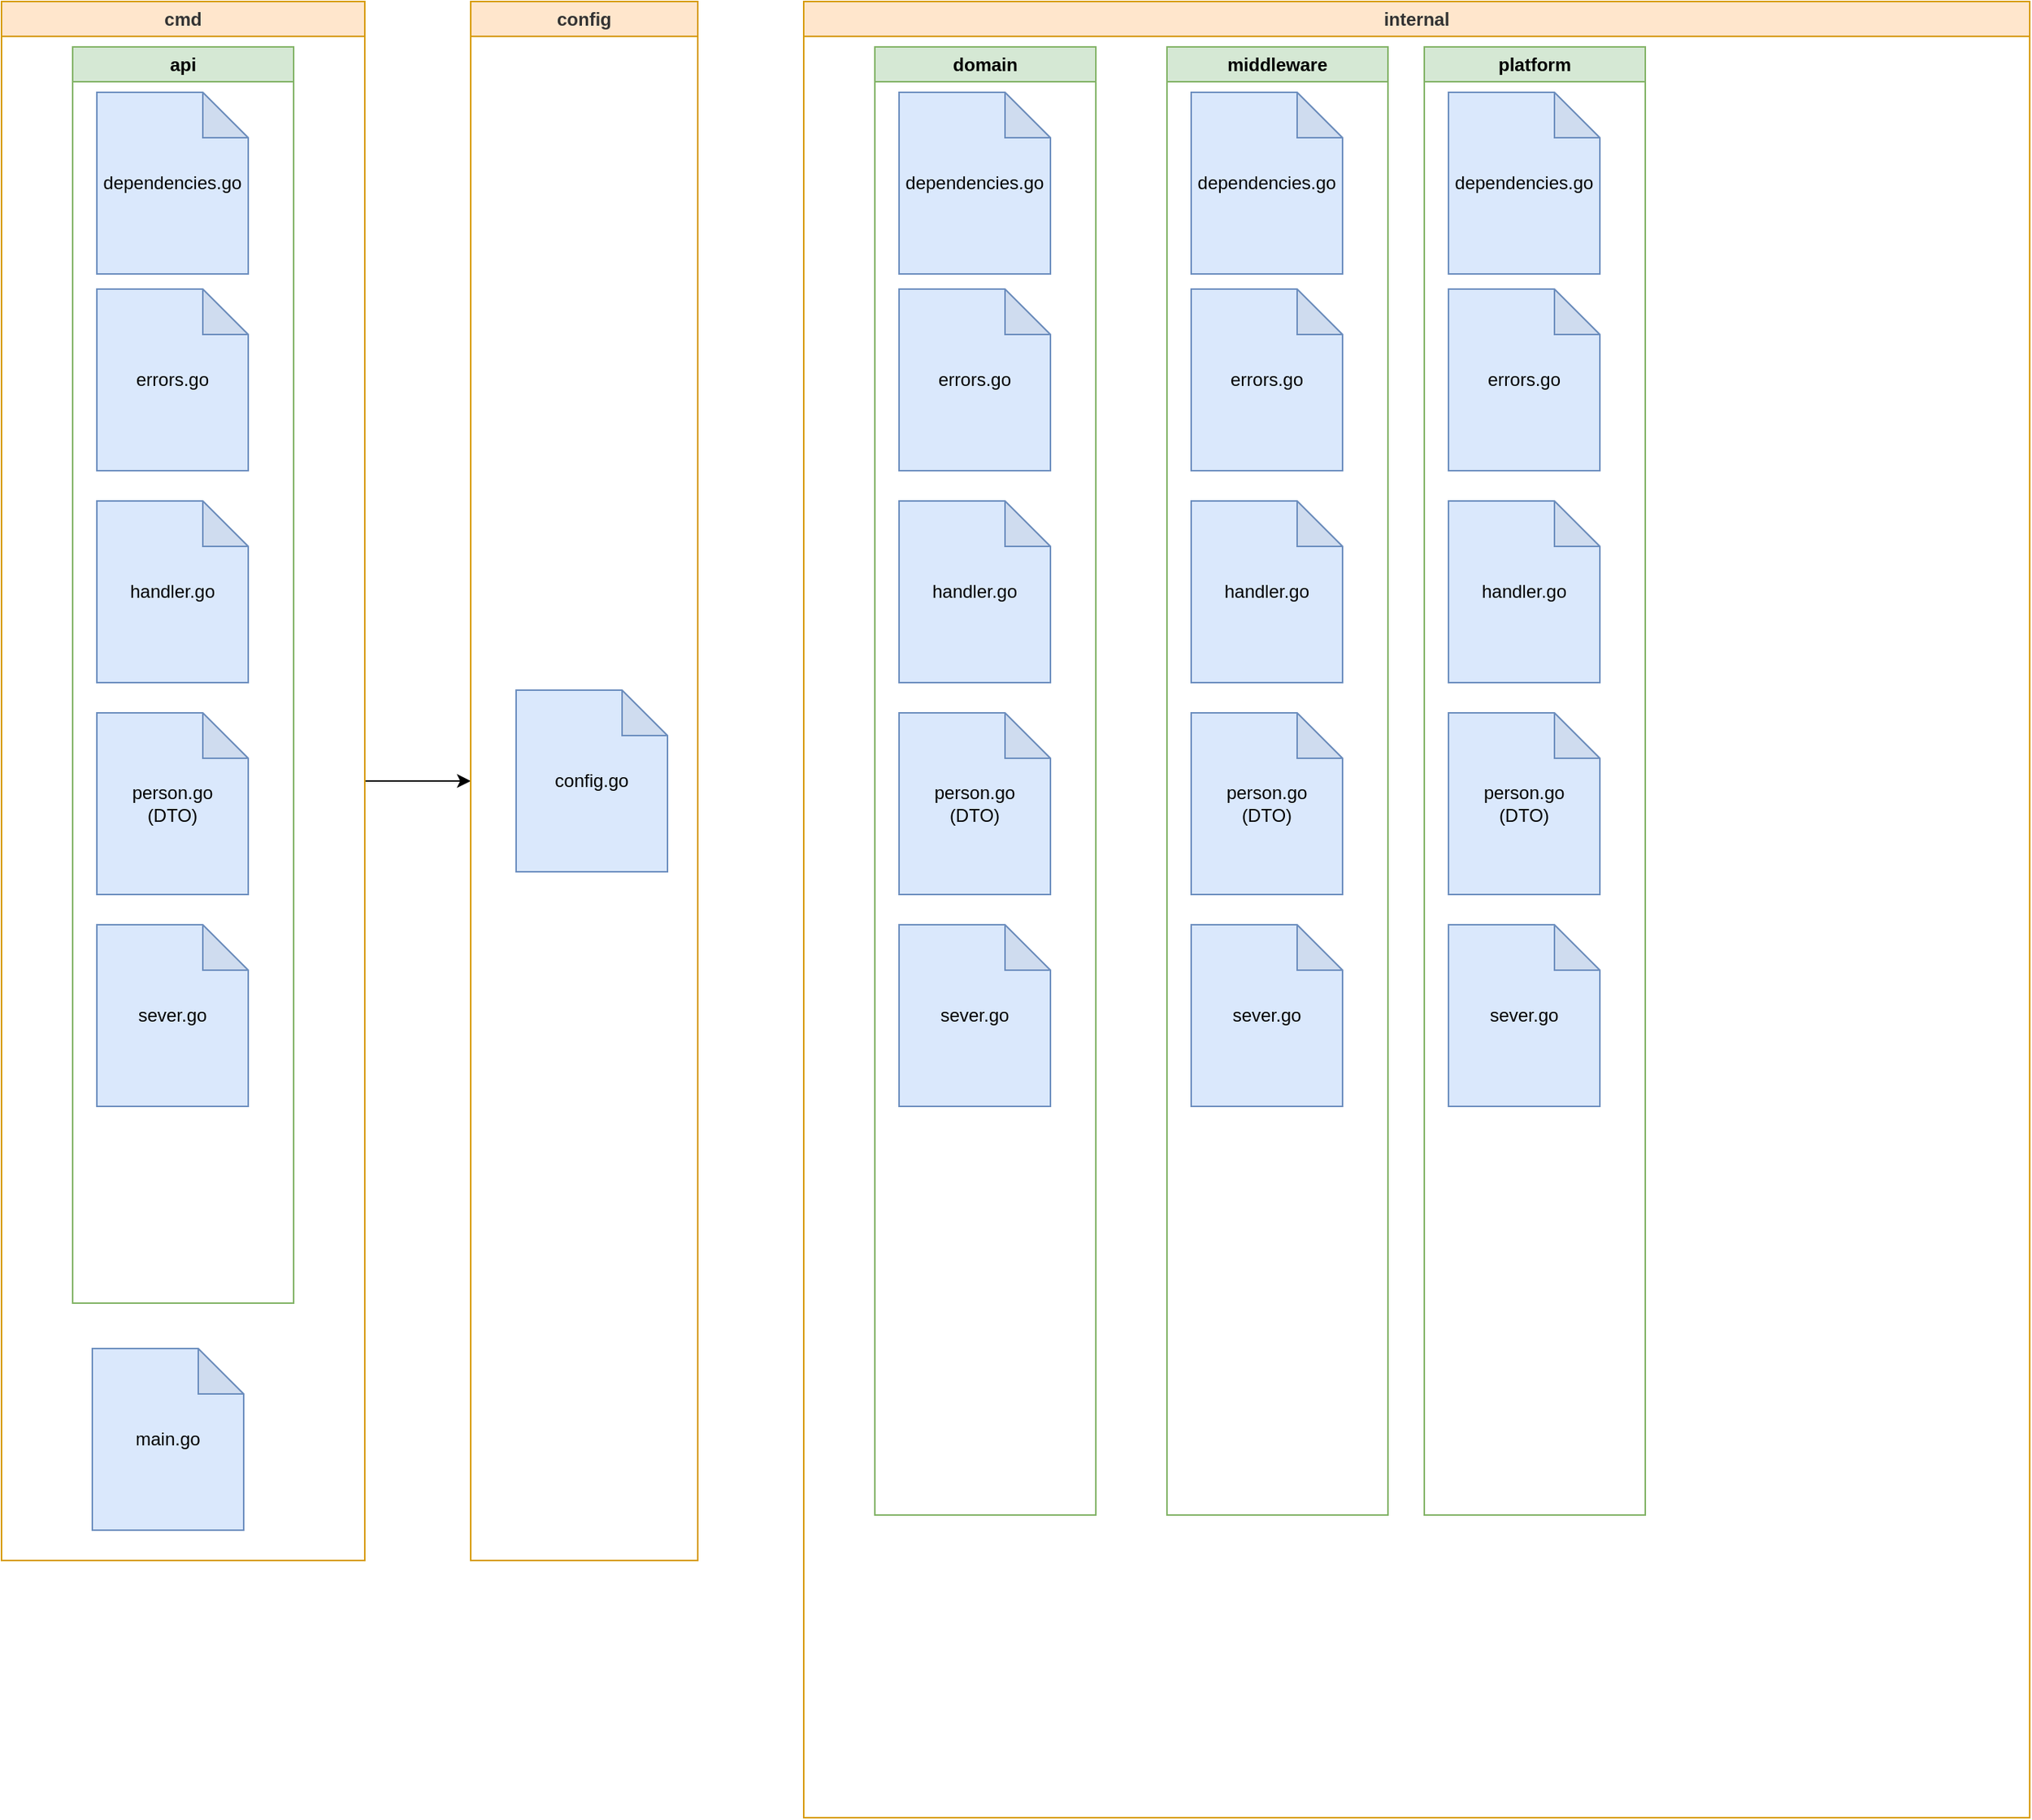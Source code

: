 <mxfile version="28.1.2">
  <diagram name="Página-1" id="e38UbT29Kqghq3w7yru9">
    <mxGraphModel dx="1760" dy="977" grid="1" gridSize="10" guides="1" tooltips="1" connect="1" arrows="1" fold="1" page="1" pageScale="1" pageWidth="827" pageHeight="1169" math="0" shadow="0">
      <root>
        <mxCell id="0" />
        <mxCell id="1" parent="0" />
        <mxCell id="GW13eoubw-cd3XYsjpFc-13" style="edgeStyle=orthogonalEdgeStyle;rounded=0;orthogonalLoop=1;jettySize=auto;html=1;" edge="1" parent="1" source="GW13eoubw-cd3XYsjpFc-3">
          <mxGeometry relative="1" as="geometry">
            <mxPoint x="350" y="535" as="targetPoint" />
          </mxGeometry>
        </mxCell>
        <mxCell id="GW13eoubw-cd3XYsjpFc-3" value="cmd" style="swimlane;whiteSpace=wrap;html=1;fillColor=#ffe6cc;fontColor=#333333;strokeColor=#d79b00;" vertex="1" parent="1">
          <mxGeometry x="40" y="20" width="240" height="1030" as="geometry" />
        </mxCell>
        <mxCell id="GW13eoubw-cd3XYsjpFc-5" value="api" style="swimlane;whiteSpace=wrap;html=1;fillColor=#d5e8d4;strokeColor=#82b366;" vertex="1" parent="GW13eoubw-cd3XYsjpFc-3">
          <mxGeometry x="47" y="30" width="146" height="830" as="geometry">
            <mxRectangle x="47" y="30" width="60" height="30" as="alternateBounds" />
          </mxGeometry>
        </mxCell>
        <mxCell id="GW13eoubw-cd3XYsjpFc-6" value="dependencies.go" style="shape=note;whiteSpace=wrap;html=1;backgroundOutline=1;darkOpacity=0.05;fillColor=#dae8fc;strokeColor=#6c8ebf;" vertex="1" parent="GW13eoubw-cd3XYsjpFc-5">
          <mxGeometry x="16" y="30" width="100" height="120" as="geometry" />
        </mxCell>
        <mxCell id="GW13eoubw-cd3XYsjpFc-7" value="errors.go" style="shape=note;whiteSpace=wrap;html=1;backgroundOutline=1;darkOpacity=0.05;fillColor=#dae8fc;strokeColor=#6c8ebf;" vertex="1" parent="GW13eoubw-cd3XYsjpFc-5">
          <mxGeometry x="16" y="160" width="100" height="120" as="geometry" />
        </mxCell>
        <mxCell id="GW13eoubw-cd3XYsjpFc-8" value="handler.go" style="shape=note;whiteSpace=wrap;html=1;backgroundOutline=1;darkOpacity=0.05;fillColor=#dae8fc;strokeColor=#6c8ebf;" vertex="1" parent="GW13eoubw-cd3XYsjpFc-5">
          <mxGeometry x="16" y="300" width="100" height="120" as="geometry" />
        </mxCell>
        <mxCell id="GW13eoubw-cd3XYsjpFc-12" value="sever.go" style="shape=note;whiteSpace=wrap;html=1;backgroundOutline=1;darkOpacity=0.05;fillColor=#dae8fc;strokeColor=#6c8ebf;" vertex="1" parent="GW13eoubw-cd3XYsjpFc-5">
          <mxGeometry x="16" y="580" width="100" height="120" as="geometry" />
        </mxCell>
        <mxCell id="GW13eoubw-cd3XYsjpFc-11" value="person.go&lt;div&gt;(DTO)&lt;/div&gt;" style="shape=note;whiteSpace=wrap;html=1;backgroundOutline=1;darkOpacity=0.05;fillColor=#dae8fc;strokeColor=#6c8ebf;" vertex="1" parent="GW13eoubw-cd3XYsjpFc-5">
          <mxGeometry x="16" y="440" width="100" height="120" as="geometry" />
        </mxCell>
        <mxCell id="GW13eoubw-cd3XYsjpFc-4" value="main.go" style="shape=note;whiteSpace=wrap;html=1;backgroundOutline=1;darkOpacity=0.05;fillColor=#dae8fc;strokeColor=#6c8ebf;" vertex="1" parent="GW13eoubw-cd3XYsjpFc-3">
          <mxGeometry x="60" y="890" width="100" height="120" as="geometry" />
        </mxCell>
        <mxCell id="GW13eoubw-cd3XYsjpFc-14" value="config" style="swimlane;whiteSpace=wrap;html=1;fillColor=#ffe6cc;fontColor=#333333;strokeColor=#d79b00;" vertex="1" parent="1">
          <mxGeometry x="350" y="20" width="150" height="1030" as="geometry" />
        </mxCell>
        <mxCell id="GW13eoubw-cd3XYsjpFc-21" value="config.go" style="shape=note;whiteSpace=wrap;html=1;backgroundOutline=1;darkOpacity=0.05;fillColor=#dae8fc;strokeColor=#6c8ebf;" vertex="1" parent="GW13eoubw-cd3XYsjpFc-14">
          <mxGeometry x="30" y="455" width="100" height="120" as="geometry" />
        </mxCell>
        <mxCell id="GW13eoubw-cd3XYsjpFc-25" value="internal" style="swimlane;whiteSpace=wrap;html=1;fillColor=#ffe6cc;fontColor=#333333;strokeColor=#d79b00;" vertex="1" parent="1">
          <mxGeometry x="570" y="20" width="810" height="1200" as="geometry" />
        </mxCell>
        <mxCell id="GW13eoubw-cd3XYsjpFc-26" value="domain" style="swimlane;whiteSpace=wrap;html=1;fillColor=#d5e8d4;strokeColor=#82b366;" vertex="1" parent="GW13eoubw-cd3XYsjpFc-25">
          <mxGeometry x="47" y="30" width="146" height="970" as="geometry" />
        </mxCell>
        <mxCell id="GW13eoubw-cd3XYsjpFc-27" value="dependencies.go" style="shape=note;whiteSpace=wrap;html=1;backgroundOutline=1;darkOpacity=0.05;fillColor=#dae8fc;strokeColor=#6c8ebf;" vertex="1" parent="GW13eoubw-cd3XYsjpFc-26">
          <mxGeometry x="16" y="30" width="100" height="120" as="geometry" />
        </mxCell>
        <mxCell id="GW13eoubw-cd3XYsjpFc-28" value="errors.go" style="shape=note;whiteSpace=wrap;html=1;backgroundOutline=1;darkOpacity=0.05;fillColor=#dae8fc;strokeColor=#6c8ebf;" vertex="1" parent="GW13eoubw-cd3XYsjpFc-26">
          <mxGeometry x="16" y="160" width="100" height="120" as="geometry" />
        </mxCell>
        <mxCell id="GW13eoubw-cd3XYsjpFc-29" value="handler.go" style="shape=note;whiteSpace=wrap;html=1;backgroundOutline=1;darkOpacity=0.05;fillColor=#dae8fc;strokeColor=#6c8ebf;" vertex="1" parent="GW13eoubw-cd3XYsjpFc-26">
          <mxGeometry x="16" y="300" width="100" height="120" as="geometry" />
        </mxCell>
        <mxCell id="GW13eoubw-cd3XYsjpFc-30" value="sever.go" style="shape=note;whiteSpace=wrap;html=1;backgroundOutline=1;darkOpacity=0.05;fillColor=#dae8fc;strokeColor=#6c8ebf;" vertex="1" parent="GW13eoubw-cd3XYsjpFc-26">
          <mxGeometry x="16" y="580" width="100" height="120" as="geometry" />
        </mxCell>
        <mxCell id="GW13eoubw-cd3XYsjpFc-31" value="person.go&lt;div&gt;(DTO)&lt;/div&gt;" style="shape=note;whiteSpace=wrap;html=1;backgroundOutline=1;darkOpacity=0.05;fillColor=#dae8fc;strokeColor=#6c8ebf;" vertex="1" parent="GW13eoubw-cd3XYsjpFc-26">
          <mxGeometry x="16" y="440" width="100" height="120" as="geometry" />
        </mxCell>
        <mxCell id="GW13eoubw-cd3XYsjpFc-42" value="middleware" style="swimlane;whiteSpace=wrap;html=1;fillColor=#d5e8d4;strokeColor=#82b366;" vertex="1" parent="GW13eoubw-cd3XYsjpFc-25">
          <mxGeometry x="240" y="30" width="146" height="970" as="geometry" />
        </mxCell>
        <mxCell id="GW13eoubw-cd3XYsjpFc-43" value="dependencies.go" style="shape=note;whiteSpace=wrap;html=1;backgroundOutline=1;darkOpacity=0.05;fillColor=#dae8fc;strokeColor=#6c8ebf;" vertex="1" parent="GW13eoubw-cd3XYsjpFc-42">
          <mxGeometry x="16" y="30" width="100" height="120" as="geometry" />
        </mxCell>
        <mxCell id="GW13eoubw-cd3XYsjpFc-44" value="errors.go" style="shape=note;whiteSpace=wrap;html=1;backgroundOutline=1;darkOpacity=0.05;fillColor=#dae8fc;strokeColor=#6c8ebf;" vertex="1" parent="GW13eoubw-cd3XYsjpFc-42">
          <mxGeometry x="16" y="160" width="100" height="120" as="geometry" />
        </mxCell>
        <mxCell id="GW13eoubw-cd3XYsjpFc-45" value="handler.go" style="shape=note;whiteSpace=wrap;html=1;backgroundOutline=1;darkOpacity=0.05;fillColor=#dae8fc;strokeColor=#6c8ebf;" vertex="1" parent="GW13eoubw-cd3XYsjpFc-42">
          <mxGeometry x="16" y="300" width="100" height="120" as="geometry" />
        </mxCell>
        <mxCell id="GW13eoubw-cd3XYsjpFc-46" value="sever.go" style="shape=note;whiteSpace=wrap;html=1;backgroundOutline=1;darkOpacity=0.05;fillColor=#dae8fc;strokeColor=#6c8ebf;" vertex="1" parent="GW13eoubw-cd3XYsjpFc-42">
          <mxGeometry x="16" y="580" width="100" height="120" as="geometry" />
        </mxCell>
        <mxCell id="GW13eoubw-cd3XYsjpFc-47" value="person.go&lt;div&gt;(DTO)&lt;/div&gt;" style="shape=note;whiteSpace=wrap;html=1;backgroundOutline=1;darkOpacity=0.05;fillColor=#dae8fc;strokeColor=#6c8ebf;" vertex="1" parent="GW13eoubw-cd3XYsjpFc-42">
          <mxGeometry x="16" y="440" width="100" height="120" as="geometry" />
        </mxCell>
        <mxCell id="GW13eoubw-cd3XYsjpFc-48" value="platform" style="swimlane;whiteSpace=wrap;html=1;fillColor=#d5e8d4;strokeColor=#82b366;" vertex="1" parent="GW13eoubw-cd3XYsjpFc-25">
          <mxGeometry x="410" y="30" width="146" height="970" as="geometry" />
        </mxCell>
        <mxCell id="GW13eoubw-cd3XYsjpFc-49" value="dependencies.go" style="shape=note;whiteSpace=wrap;html=1;backgroundOutline=1;darkOpacity=0.05;fillColor=#dae8fc;strokeColor=#6c8ebf;" vertex="1" parent="GW13eoubw-cd3XYsjpFc-48">
          <mxGeometry x="16" y="30" width="100" height="120" as="geometry" />
        </mxCell>
        <mxCell id="GW13eoubw-cd3XYsjpFc-50" value="errors.go" style="shape=note;whiteSpace=wrap;html=1;backgroundOutline=1;darkOpacity=0.05;fillColor=#dae8fc;strokeColor=#6c8ebf;" vertex="1" parent="GW13eoubw-cd3XYsjpFc-48">
          <mxGeometry x="16" y="160" width="100" height="120" as="geometry" />
        </mxCell>
        <mxCell id="GW13eoubw-cd3XYsjpFc-51" value="handler.go" style="shape=note;whiteSpace=wrap;html=1;backgroundOutline=1;darkOpacity=0.05;fillColor=#dae8fc;strokeColor=#6c8ebf;" vertex="1" parent="GW13eoubw-cd3XYsjpFc-48">
          <mxGeometry x="16" y="300" width="100" height="120" as="geometry" />
        </mxCell>
        <mxCell id="GW13eoubw-cd3XYsjpFc-52" value="sever.go" style="shape=note;whiteSpace=wrap;html=1;backgroundOutline=1;darkOpacity=0.05;fillColor=#dae8fc;strokeColor=#6c8ebf;" vertex="1" parent="GW13eoubw-cd3XYsjpFc-48">
          <mxGeometry x="16" y="580" width="100" height="120" as="geometry" />
        </mxCell>
        <mxCell id="GW13eoubw-cd3XYsjpFc-53" value="person.go&lt;div&gt;(DTO)&lt;/div&gt;" style="shape=note;whiteSpace=wrap;html=1;backgroundOutline=1;darkOpacity=0.05;fillColor=#dae8fc;strokeColor=#6c8ebf;" vertex="1" parent="GW13eoubw-cd3XYsjpFc-48">
          <mxGeometry x="16" y="440" width="100" height="120" as="geometry" />
        </mxCell>
      </root>
    </mxGraphModel>
  </diagram>
</mxfile>
